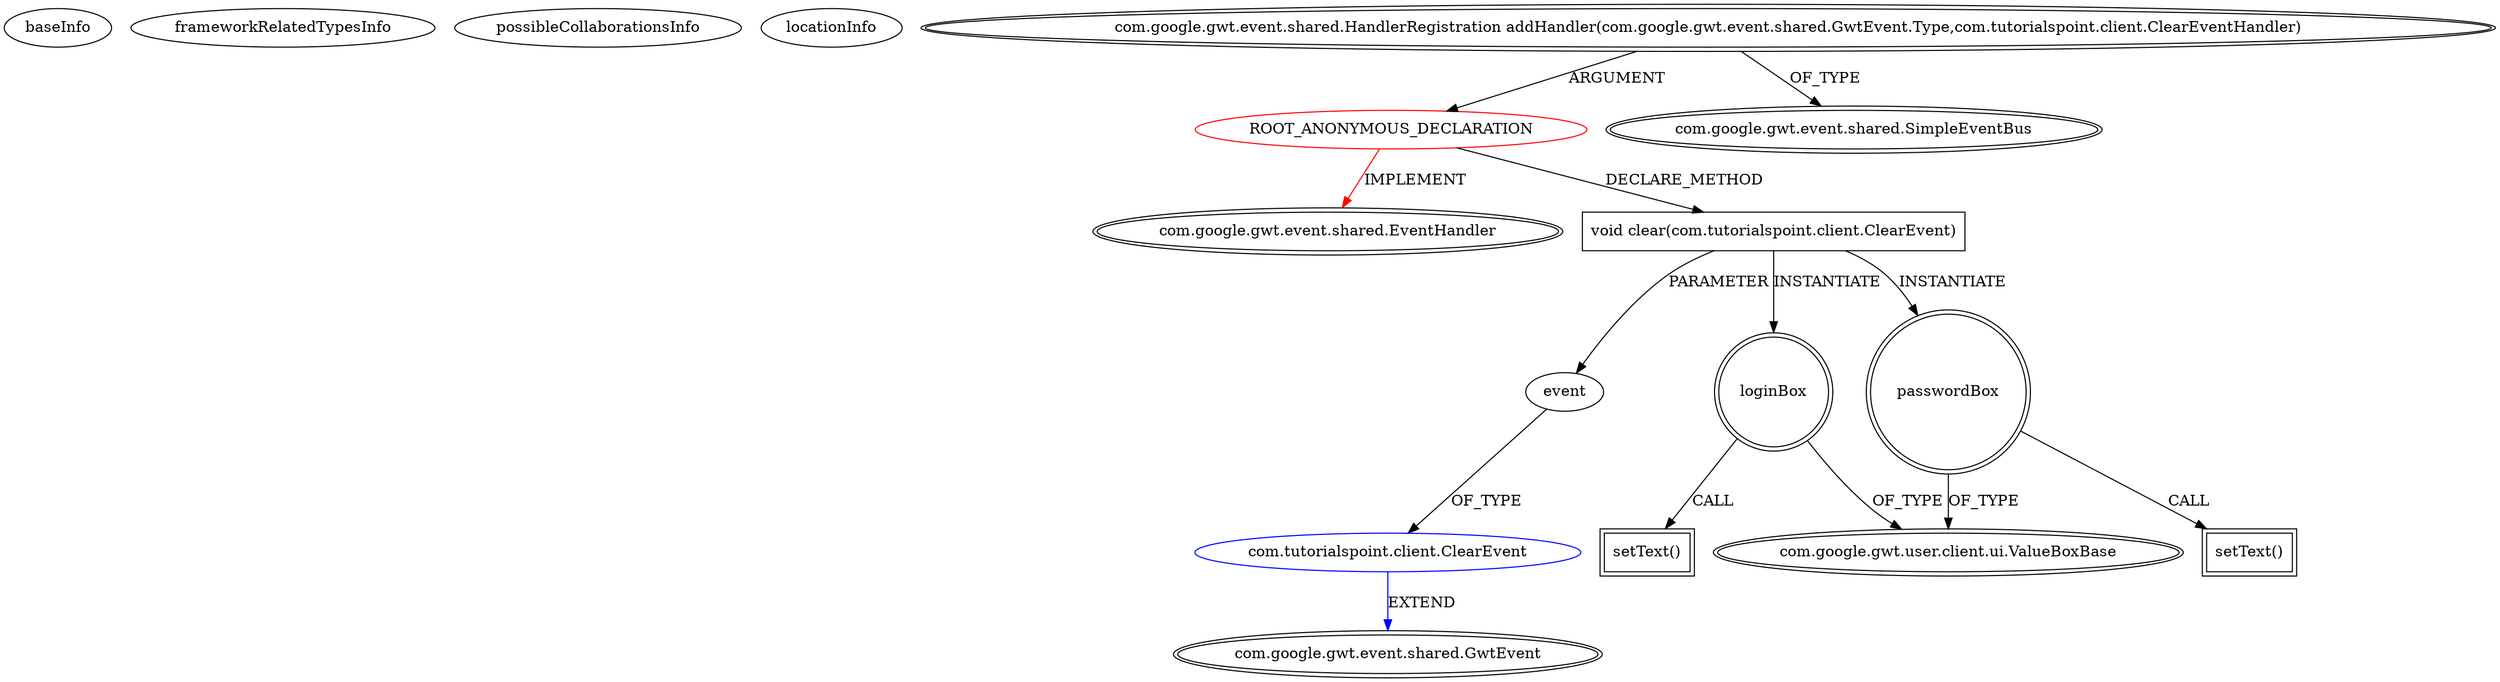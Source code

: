 digraph {
baseInfo[graphId=4531,category="extension_graph",isAnonymous=true,possibleRelation=true]
frameworkRelatedTypesInfo[0="com.google.gwt.event.shared.EventHandler"]
possibleCollaborationsInfo[0="4531~CLIENT_METHOD_DECLARATION-PARAMETER_DECLARATION-~com.google.gwt.event.shared.EventHandler ~com.google.gwt.event.shared.GwtEvent ~true~false"]
locationInfo[projectName="svor-SimpleGWTProject",filePath="/svor-SimpleGWTProject/SimpleGWTProject-master/src/com/tutorialspoint/client/Login.java",contextSignature="void Login(com.google.gwt.event.shared.SimpleEventBus)",graphId="4531"]
0[label="ROOT_ANONYMOUS_DECLARATION",vertexType="ROOT_ANONYMOUS_DECLARATION",isFrameworkType=false,color=red]
1[label="com.google.gwt.event.shared.EventHandler",vertexType="FRAMEWORK_INTERFACE_TYPE",isFrameworkType=true,peripheries=2]
2[label="com.google.gwt.event.shared.HandlerRegistration addHandler(com.google.gwt.event.shared.GwtEvent.Type,com.tutorialspoint.client.ClearEventHandler)",vertexType="OUTSIDE_CALL",isFrameworkType=true,peripheries=2]
3[label="com.google.gwt.event.shared.SimpleEventBus",vertexType="FRAMEWORK_CLASS_TYPE",isFrameworkType=true,peripheries=2]
4[label="void clear(com.tutorialspoint.client.ClearEvent)",vertexType="CLIENT_METHOD_DECLARATION",isFrameworkType=false,shape=box]
5[label="event",vertexType="PARAMETER_DECLARATION",isFrameworkType=false]
6[label="com.tutorialspoint.client.ClearEvent",vertexType="REFERENCE_CLIENT_CLASS_DECLARATION",isFrameworkType=false,color=blue]
7[label="com.google.gwt.event.shared.GwtEvent",vertexType="FRAMEWORK_CLASS_TYPE",isFrameworkType=true,peripheries=2]
8[label="loginBox",vertexType="VARIABLE_EXPRESION",isFrameworkType=true,peripheries=2,shape=circle]
10[label="com.google.gwt.user.client.ui.ValueBoxBase",vertexType="FRAMEWORK_CLASS_TYPE",isFrameworkType=true,peripheries=2]
9[label="setText()",vertexType="INSIDE_CALL",isFrameworkType=true,peripheries=2,shape=box]
11[label="passwordBox",vertexType="VARIABLE_EXPRESION",isFrameworkType=true,peripheries=2,shape=circle]
12[label="setText()",vertexType="INSIDE_CALL",isFrameworkType=true,peripheries=2,shape=box]
0->1[label="IMPLEMENT",color=red]
2->0[label="ARGUMENT"]
2->3[label="OF_TYPE"]
0->4[label="DECLARE_METHOD"]
6->7[label="EXTEND",color=blue]
5->6[label="OF_TYPE"]
4->5[label="PARAMETER"]
4->8[label="INSTANTIATE"]
8->10[label="OF_TYPE"]
8->9[label="CALL"]
4->11[label="INSTANTIATE"]
11->10[label="OF_TYPE"]
11->12[label="CALL"]
}
